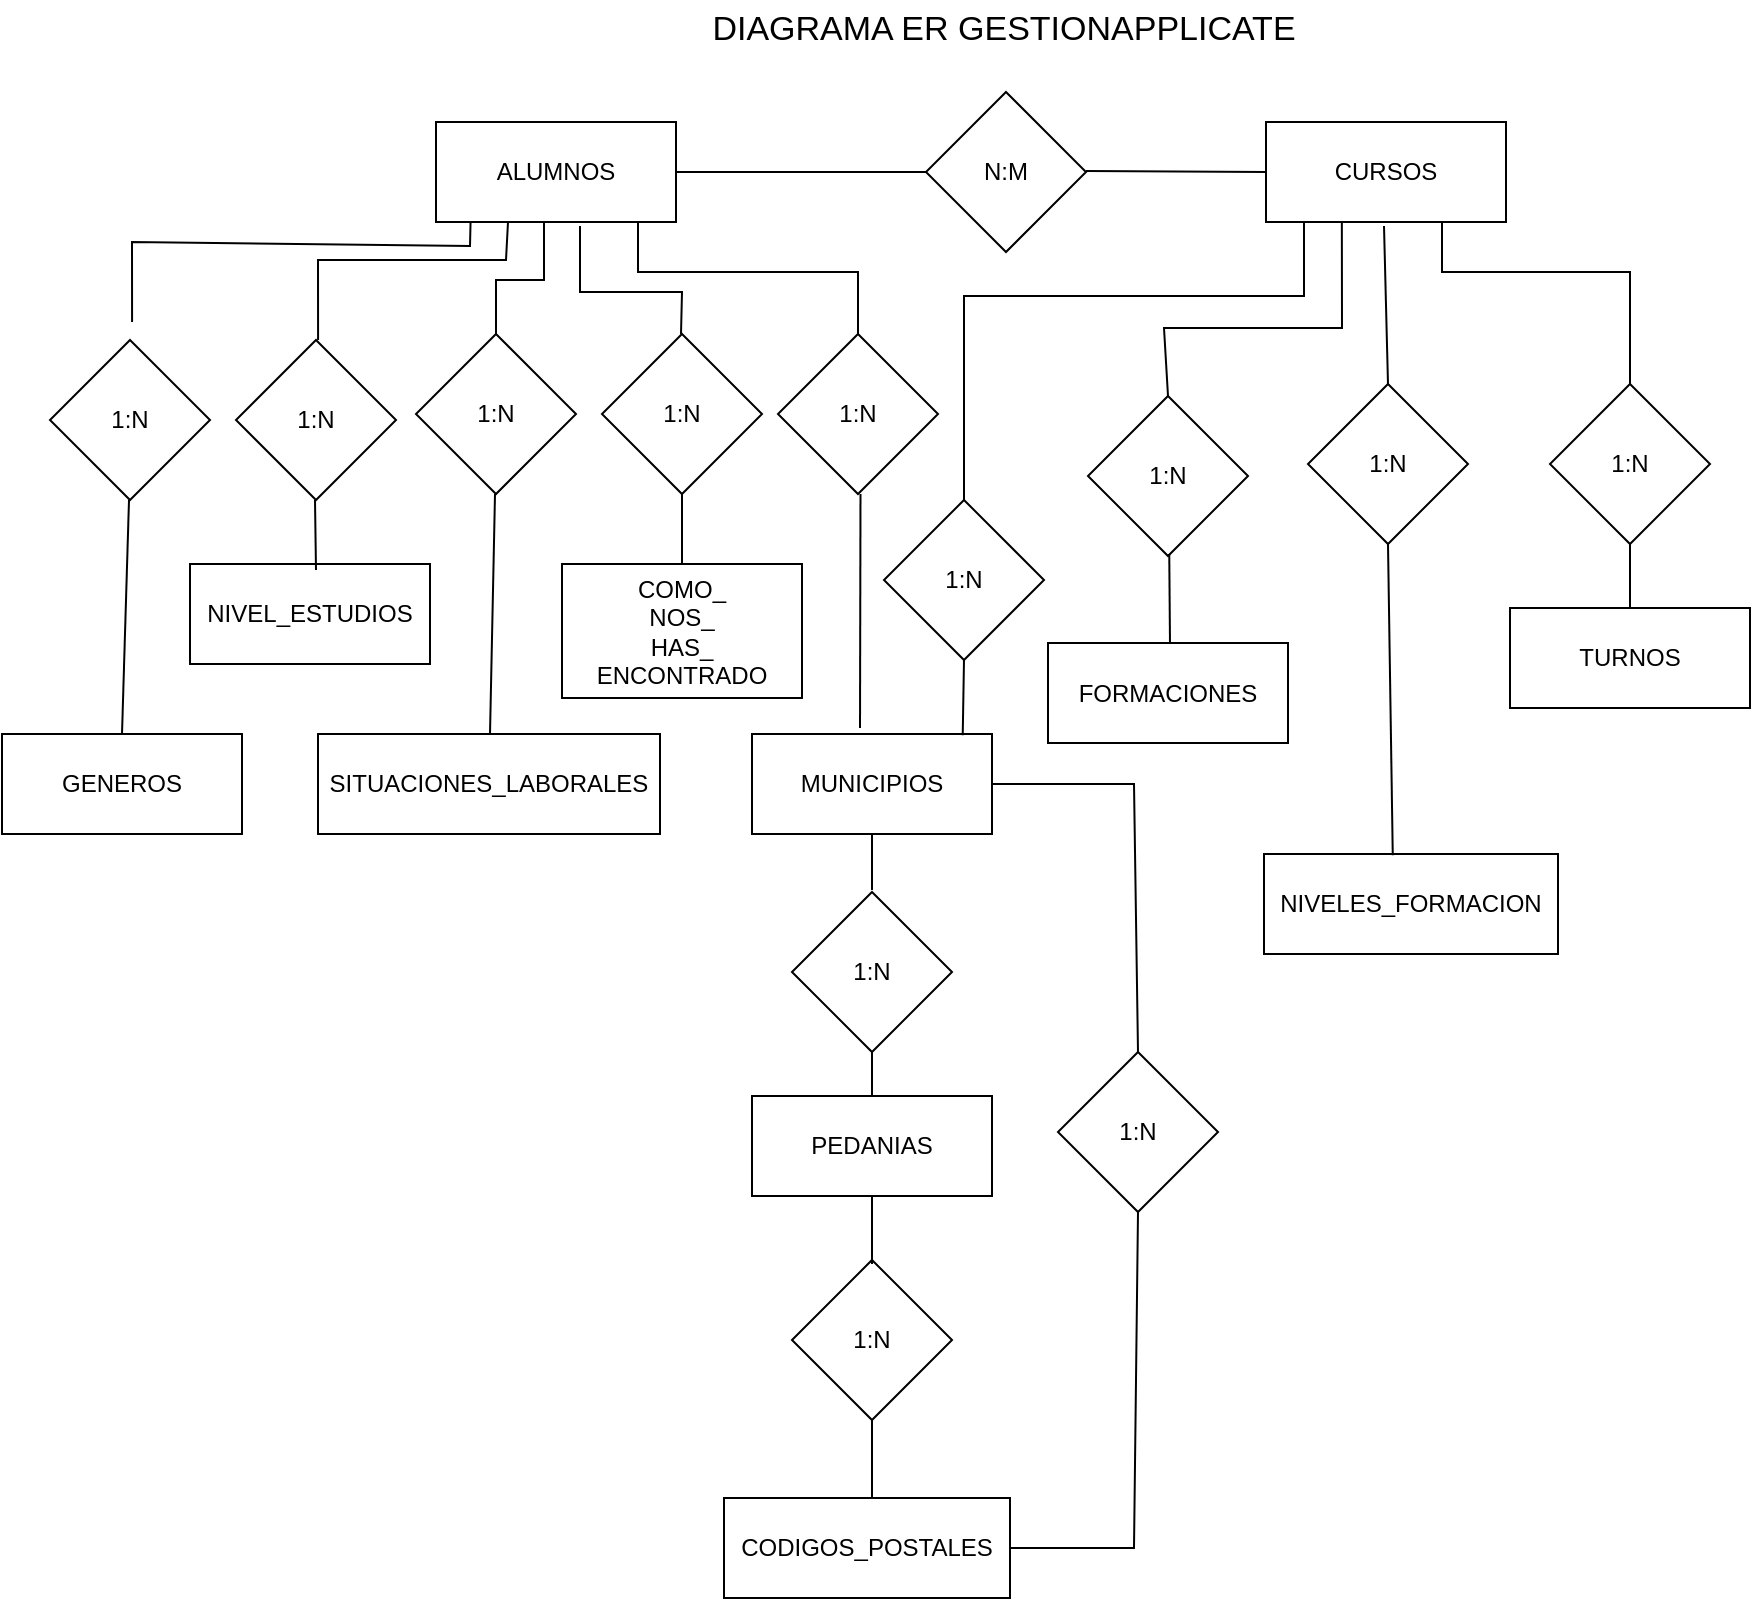 <mxfile version="26.0.9">
  <diagram name="Página-1" id="A1pa1ymi7fslBLvWU7L8">
    <mxGraphModel dx="794" dy="511" grid="0" gridSize="10" guides="1" tooltips="1" connect="1" arrows="1" fold="1" page="1" pageScale="1" pageWidth="1169" pageHeight="827" math="0" shadow="0">
      <root>
        <mxCell id="0" />
        <mxCell id="1" parent="0" />
        <mxCell id="FfkgZ3eScP6iKu62N97c-1" value="NIVEL_ESTUDIOS" style="rounded=0;whiteSpace=wrap;html=1;" parent="1" vertex="1">
          <mxGeometry x="197" y="295" width="120" height="50" as="geometry" />
        </mxCell>
        <mxCell id="FfkgZ3eScP6iKu62N97c-2" value="TURNOS" style="rounded=0;whiteSpace=wrap;html=1;" parent="1" vertex="1">
          <mxGeometry x="857" y="317" width="120" height="50" as="geometry" />
        </mxCell>
        <mxCell id="FfkgZ3eScP6iKu62N97c-4" value="ALUMNOS" style="rounded=0;whiteSpace=wrap;html=1;" parent="1" vertex="1">
          <mxGeometry x="320" y="74" width="120" height="50" as="geometry" />
        </mxCell>
        <mxCell id="FfkgZ3eScP6iKu62N97c-5" value="CURSOS" style="rounded=0;whiteSpace=wrap;html=1;" parent="1" vertex="1">
          <mxGeometry x="735" y="74" width="120" height="50" as="geometry" />
        </mxCell>
        <mxCell id="FfkgZ3eScP6iKu62N97c-11" value="1:N" style="rhombus;whiteSpace=wrap;html=1;" parent="1" vertex="1">
          <mxGeometry x="220" y="183" width="80" height="80" as="geometry" />
        </mxCell>
        <mxCell id="FfkgZ3eScP6iKu62N97c-12" value="N:M" style="rhombus;whiteSpace=wrap;html=1;" parent="1" vertex="1">
          <mxGeometry x="565" y="59" width="80" height="80" as="geometry" />
        </mxCell>
        <mxCell id="FfkgZ3eScP6iKu62N97c-14" value="1:N" style="rhombus;whiteSpace=wrap;html=1;" parent="1" vertex="1">
          <mxGeometry x="646" y="211" width="80" height="80" as="geometry" />
        </mxCell>
        <mxCell id="FfkgZ3eScP6iKu62N97c-17" value="" style="endArrow=none;html=1;rounded=0;entryX=0;entryY=0.5;entryDx=0;entryDy=0;exitX=1;exitY=0.5;exitDx=0;exitDy=0;" parent="1" source="FfkgZ3eScP6iKu62N97c-4" target="FfkgZ3eScP6iKu62N97c-12" edge="1">
          <mxGeometry width="50" height="50" relative="1" as="geometry">
            <mxPoint x="444.5" y="199" as="sourcePoint" />
            <mxPoint x="444.5" y="134" as="targetPoint" />
          </mxGeometry>
        </mxCell>
        <mxCell id="FfkgZ3eScP6iKu62N97c-26" value="" style="endArrow=none;html=1;rounded=0;entryX=0;entryY=0.5;entryDx=0;entryDy=0;exitX=1;exitY=0.5;exitDx=0;exitDy=0;" parent="1" target="FfkgZ3eScP6iKu62N97c-5" edge="1">
          <mxGeometry width="50" height="50" relative="1" as="geometry">
            <mxPoint x="645" y="98.5" as="sourcePoint" />
            <mxPoint x="715" y="98.5" as="targetPoint" />
          </mxGeometry>
        </mxCell>
        <mxCell id="gj-tDrdRBTVCXEATP6wZ-1" value="1:N" style="rhombus;whiteSpace=wrap;html=1;" parent="1" vertex="1">
          <mxGeometry x="310" y="180" width="80" height="80" as="geometry" />
        </mxCell>
        <mxCell id="gj-tDrdRBTVCXEATP6wZ-3" value="1:N" style="rhombus;whiteSpace=wrap;html=1;" parent="1" vertex="1">
          <mxGeometry x="403" y="180" width="80" height="80" as="geometry" />
        </mxCell>
        <mxCell id="gj-tDrdRBTVCXEATP6wZ-4" value="1:N" style="rhombus;whiteSpace=wrap;html=1;" parent="1" vertex="1">
          <mxGeometry x="491" y="180" width="80" height="80" as="geometry" />
        </mxCell>
        <mxCell id="gj-tDrdRBTVCXEATP6wZ-5" value="" style="endArrow=none;html=1;rounded=0;exitX=0.5;exitY=0;exitDx=0;exitDy=0;" parent="1" source="gj-tDrdRBTVCXEATP6wZ-1" edge="1">
          <mxGeometry width="50" height="50" relative="1" as="geometry">
            <mxPoint x="371" y="180" as="sourcePoint" />
            <mxPoint x="374" y="124" as="targetPoint" />
            <Array as="points">
              <mxPoint x="350" y="153" />
              <mxPoint x="374" y="153" />
            </Array>
          </mxGeometry>
        </mxCell>
        <mxCell id="gj-tDrdRBTVCXEATP6wZ-8" value="SITUACIONES_LABORALES" style="rounded=0;whiteSpace=wrap;html=1;" parent="1" vertex="1">
          <mxGeometry x="261" y="380" width="171" height="50" as="geometry" />
        </mxCell>
        <mxCell id="gj-tDrdRBTVCXEATP6wZ-9" value="COMO_&lt;div&gt;NOS_&lt;/div&gt;&lt;div&gt;HAS_&lt;/div&gt;&lt;div&gt;ENCONTRADO&lt;/div&gt;" style="rounded=0;whiteSpace=wrap;html=1;" parent="1" vertex="1">
          <mxGeometry x="383" y="295" width="120" height="67" as="geometry" />
        </mxCell>
        <mxCell id="gj-tDrdRBTVCXEATP6wZ-10" value="MUNICIPIOS" style="rounded=0;whiteSpace=wrap;html=1;" parent="1" vertex="1">
          <mxGeometry x="478" y="380" width="120" height="50" as="geometry" />
        </mxCell>
        <mxCell id="gj-tDrdRBTVCXEATP6wZ-11" value="PEDANIAS" style="rounded=0;whiteSpace=wrap;html=1;" parent="1" vertex="1">
          <mxGeometry x="478" y="561" width="120" height="50" as="geometry" />
        </mxCell>
        <mxCell id="gj-tDrdRBTVCXEATP6wZ-16" value="" style="endArrow=none;html=1;rounded=0;entryX=0.5;entryY=1;entryDx=0;entryDy=0;exitX=0.5;exitY=0;exitDx=0;exitDy=0;" parent="1" edge="1">
          <mxGeometry width="50" height="50" relative="1" as="geometry">
            <mxPoint x="260" y="298" as="sourcePoint" />
            <mxPoint x="259.5" y="263" as="targetPoint" />
          </mxGeometry>
        </mxCell>
        <mxCell id="gj-tDrdRBTVCXEATP6wZ-17" value="" style="endArrow=none;html=1;rounded=0;entryX=0.5;entryY=1;entryDx=0;entryDy=0;" parent="1" edge="1">
          <mxGeometry width="50" height="50" relative="1" as="geometry">
            <mxPoint x="347" y="380" as="sourcePoint" />
            <mxPoint x="349.5" y="260" as="targetPoint" />
          </mxGeometry>
        </mxCell>
        <mxCell id="gj-tDrdRBTVCXEATP6wZ-18" value="" style="endArrow=none;html=1;rounded=0;exitX=0.5;exitY=0;exitDx=0;exitDy=0;entryX=0.5;entryY=1;entryDx=0;entryDy=0;" parent="1" source="gj-tDrdRBTVCXEATP6wZ-9" target="gj-tDrdRBTVCXEATP6wZ-3" edge="1">
          <mxGeometry width="50" height="50" relative="1" as="geometry">
            <mxPoint x="444" y="288" as="sourcePoint" />
            <mxPoint x="444" y="267" as="targetPoint" />
          </mxGeometry>
        </mxCell>
        <mxCell id="gj-tDrdRBTVCXEATP6wZ-20" value="" style="endArrow=none;html=1;rounded=0;entryX=0.5;entryY=1;entryDx=0;entryDy=0;" parent="1" edge="1">
          <mxGeometry width="50" height="50" relative="1" as="geometry">
            <mxPoint x="532" y="377" as="sourcePoint" />
            <mxPoint x="532.25" y="260" as="targetPoint" />
          </mxGeometry>
        </mxCell>
        <mxCell id="gj-tDrdRBTVCXEATP6wZ-21" value="1:N" style="rhombus;whiteSpace=wrap;html=1;" parent="1" vertex="1">
          <mxGeometry x="498" y="459" width="80" height="80" as="geometry" />
        </mxCell>
        <mxCell id="gj-tDrdRBTVCXEATP6wZ-23" value="" style="endArrow=none;html=1;rounded=0;entryX=0.5;entryY=1;entryDx=0;entryDy=0;" parent="1" target="gj-tDrdRBTVCXEATP6wZ-10" edge="1">
          <mxGeometry width="50" height="50" relative="1" as="geometry">
            <mxPoint x="538" y="458" as="sourcePoint" />
            <mxPoint x="538.63" y="460" as="targetPoint" />
          </mxGeometry>
        </mxCell>
        <mxCell id="gj-tDrdRBTVCXEATP6wZ-24" value="" style="endArrow=none;html=1;rounded=0;entryX=0.5;entryY=1;entryDx=0;entryDy=0;" parent="1" target="gj-tDrdRBTVCXEATP6wZ-21" edge="1">
          <mxGeometry width="50" height="50" relative="1" as="geometry">
            <mxPoint x="538" y="561" as="sourcePoint" />
            <mxPoint x="595" y="506" as="targetPoint" />
          </mxGeometry>
        </mxCell>
        <mxCell id="gj-tDrdRBTVCXEATP6wZ-25" value="" style="endArrow=none;html=1;rounded=0;exitX=0.513;exitY=0;exitDx=0;exitDy=0;exitPerimeter=0;" parent="1" edge="1" source="FfkgZ3eScP6iKu62N97c-11">
          <mxGeometry width="50" height="50" relative="1" as="geometry">
            <mxPoint x="261" y="176" as="sourcePoint" />
            <mxPoint x="356" y="124" as="targetPoint" />
            <Array as="points">
              <mxPoint x="261" y="143" />
              <mxPoint x="355" y="143" />
            </Array>
          </mxGeometry>
        </mxCell>
        <mxCell id="gj-tDrdRBTVCXEATP6wZ-26" value="" style="endArrow=none;html=1;rounded=0;" parent="1" edge="1">
          <mxGeometry width="50" height="50" relative="1" as="geometry">
            <mxPoint x="442.5" y="180" as="sourcePoint" />
            <mxPoint x="392" y="126" as="targetPoint" />
            <Array as="points">
              <mxPoint x="443" y="159" />
              <mxPoint x="392" y="159" />
            </Array>
          </mxGeometry>
        </mxCell>
        <mxCell id="gj-tDrdRBTVCXEATP6wZ-27" value="" style="endArrow=none;html=1;rounded=0;exitX=0.5;exitY=0;exitDx=0;exitDy=0;" parent="1" source="gj-tDrdRBTVCXEATP6wZ-4" edge="1">
          <mxGeometry width="50" height="50" relative="1" as="geometry">
            <mxPoint x="531" y="175" as="sourcePoint" />
            <mxPoint x="421" y="124" as="targetPoint" />
            <Array as="points">
              <mxPoint x="531" y="149" />
              <mxPoint x="421" y="149" />
            </Array>
          </mxGeometry>
        </mxCell>
        <mxCell id="gj-tDrdRBTVCXEATP6wZ-28" value="NIVELES_FORMACION" style="rounded=0;whiteSpace=wrap;html=1;" parent="1" vertex="1">
          <mxGeometry x="734" y="440" width="147" height="50" as="geometry" />
        </mxCell>
        <mxCell id="gj-tDrdRBTVCXEATP6wZ-29" value="FORMACIONES" style="rounded=0;whiteSpace=wrap;html=1;" parent="1" vertex="1">
          <mxGeometry x="626" y="334.5" width="120" height="50" as="geometry" />
        </mxCell>
        <mxCell id="gj-tDrdRBTVCXEATP6wZ-31" value="1:N" style="rhombus;whiteSpace=wrap;html=1;" parent="1" vertex="1">
          <mxGeometry x="756" y="205" width="80" height="80" as="geometry" />
        </mxCell>
        <mxCell id="gj-tDrdRBTVCXEATP6wZ-32" value="1:N" style="rhombus;whiteSpace=wrap;html=1;" parent="1" vertex="1">
          <mxGeometry x="877" y="205" width="80" height="80" as="geometry" />
        </mxCell>
        <mxCell id="gj-tDrdRBTVCXEATP6wZ-34" value="" style="endArrow=none;html=1;rounded=0;entryX=0.5;entryY=1;entryDx=0;entryDy=0;" parent="1" edge="1">
          <mxGeometry width="50" height="50" relative="1" as="geometry">
            <mxPoint x="687" y="335" as="sourcePoint" />
            <mxPoint x="686.63" y="290" as="targetPoint" />
          </mxGeometry>
        </mxCell>
        <mxCell id="gj-tDrdRBTVCXEATP6wZ-35" value="" style="endArrow=none;html=1;rounded=0;entryX=0.5;entryY=1;entryDx=0;entryDy=0;exitX=0.438;exitY=0.013;exitDx=0;exitDy=0;exitPerimeter=0;" parent="1" source="gj-tDrdRBTVCXEATP6wZ-28" target="gj-tDrdRBTVCXEATP6wZ-31" edge="1">
          <mxGeometry width="50" height="50" relative="1" as="geometry">
            <mxPoint x="795.87" y="353" as="sourcePoint" />
            <mxPoint x="795.5" y="308" as="targetPoint" />
          </mxGeometry>
        </mxCell>
        <mxCell id="gj-tDrdRBTVCXEATP6wZ-36" value="" style="endArrow=none;html=1;rounded=0;entryX=0.5;entryY=1;entryDx=0;entryDy=0;" parent="1" target="gj-tDrdRBTVCXEATP6wZ-32" edge="1">
          <mxGeometry width="50" height="50" relative="1" as="geometry">
            <mxPoint x="917" y="317" as="sourcePoint" />
            <mxPoint x="917" y="289" as="targetPoint" />
          </mxGeometry>
        </mxCell>
        <mxCell id="gj-tDrdRBTVCXEATP6wZ-37" value="" style="endArrow=none;html=1;rounded=0;entryX=0.316;entryY=1;entryDx=0;entryDy=0;entryPerimeter=0;exitX=0.5;exitY=0;exitDx=0;exitDy=0;" parent="1" source="FfkgZ3eScP6iKu62N97c-14" target="FfkgZ3eScP6iKu62N97c-5" edge="1">
          <mxGeometry width="50" height="50" relative="1" as="geometry">
            <mxPoint x="691" y="183" as="sourcePoint" />
            <mxPoint x="772.96" y="130" as="targetPoint" />
            <Array as="points">
              <mxPoint x="684" y="177" />
              <mxPoint x="773" y="177" />
            </Array>
          </mxGeometry>
        </mxCell>
        <mxCell id="gj-tDrdRBTVCXEATP6wZ-38" value="" style="endArrow=none;html=1;rounded=0;exitX=0.5;exitY=0;exitDx=0;exitDy=0;" parent="1" source="gj-tDrdRBTVCXEATP6wZ-31" edge="1">
          <mxGeometry width="50" height="50" relative="1" as="geometry">
            <mxPoint x="794" y="168" as="sourcePoint" />
            <mxPoint x="794" y="126" as="targetPoint" />
          </mxGeometry>
        </mxCell>
        <mxCell id="gj-tDrdRBTVCXEATP6wZ-39" value="" style="endArrow=none;html=1;rounded=0;exitX=0.5;exitY=0;exitDx=0;exitDy=0;" parent="1" source="gj-tDrdRBTVCXEATP6wZ-32" edge="1">
          <mxGeometry width="50" height="50" relative="1" as="geometry">
            <mxPoint x="933" y="175" as="sourcePoint" />
            <mxPoint x="823" y="124" as="targetPoint" />
            <Array as="points">
              <mxPoint x="917" y="149" />
              <mxPoint x="823" y="149" />
            </Array>
          </mxGeometry>
        </mxCell>
        <mxCell id="gj-tDrdRBTVCXEATP6wZ-40" value="" style="endArrow=none;html=1;rounded=0;entryX=0.192;entryY=1.033;entryDx=0;entryDy=0;entryPerimeter=0;" parent="1" edge="1">
          <mxGeometry width="50" height="50" relative="1" as="geometry">
            <mxPoint x="584" y="263" as="sourcePoint" />
            <mxPoint x="754" y="124" as="targetPoint" />
            <Array as="points">
              <mxPoint x="584" y="161" />
              <mxPoint x="754" y="161" />
            </Array>
          </mxGeometry>
        </mxCell>
        <mxCell id="gj-tDrdRBTVCXEATP6wZ-42" value="" style="endArrow=none;html=1;rounded=0;exitX=0.878;exitY=0.013;exitDx=0;exitDy=0;exitPerimeter=0;entryX=0.5;entryY=1;entryDx=0;entryDy=0;" parent="1" source="gj-tDrdRBTVCXEATP6wZ-10" target="gj-tDrdRBTVCXEATP6wZ-41" edge="1">
          <mxGeometry width="50" height="50" relative="1" as="geometry">
            <mxPoint x="583" y="414" as="sourcePoint" />
            <mxPoint x="583" y="346" as="targetPoint" />
            <Array as="points" />
          </mxGeometry>
        </mxCell>
        <mxCell id="gj-tDrdRBTVCXEATP6wZ-41" value="1:N" style="rhombus;whiteSpace=wrap;html=1;" parent="1" vertex="1">
          <mxGeometry x="544" y="263" width="80" height="80" as="geometry" />
        </mxCell>
        <mxCell id="gj-tDrdRBTVCXEATP6wZ-43" value="CODIGOS_POSTALES" style="rounded=0;whiteSpace=wrap;html=1;" parent="1" vertex="1">
          <mxGeometry x="464" y="762" width="143" height="50" as="geometry" />
        </mxCell>
        <mxCell id="gj-tDrdRBTVCXEATP6wZ-44" value="1:N" style="rhombus;whiteSpace=wrap;html=1;" parent="1" vertex="1">
          <mxGeometry x="498" y="643" width="80" height="80" as="geometry" />
        </mxCell>
        <mxCell id="gj-tDrdRBTVCXEATP6wZ-45" value="" style="endArrow=none;html=1;rounded=0;entryX=0.5;entryY=1;entryDx=0;entryDy=0;" parent="1" target="gj-tDrdRBTVCXEATP6wZ-44" edge="1">
          <mxGeometry width="50" height="50" relative="1" as="geometry">
            <mxPoint x="538" y="762" as="sourcePoint" />
            <mxPoint x="595" y="724" as="targetPoint" />
          </mxGeometry>
        </mxCell>
        <mxCell id="gj-tDrdRBTVCXEATP6wZ-46" value="" style="endArrow=none;html=1;rounded=0;entryX=0.5;entryY=1;entryDx=0;entryDy=0;" parent="1" target="gj-tDrdRBTVCXEATP6wZ-11" edge="1">
          <mxGeometry width="50" height="50" relative="1" as="geometry">
            <mxPoint x="538" y="645" as="sourcePoint" />
            <mxPoint x="539" y="684" as="targetPoint" />
          </mxGeometry>
        </mxCell>
        <mxCell id="gj-tDrdRBTVCXEATP6wZ-49" value="1:N" style="rhombus;whiteSpace=wrap;html=1;" parent="1" vertex="1">
          <mxGeometry x="631" y="539" width="80" height="80" as="geometry" />
        </mxCell>
        <mxCell id="gj-tDrdRBTVCXEATP6wZ-50" value="" style="endArrow=none;html=1;rounded=0;entryX=0.5;entryY=1;entryDx=0;entryDy=0;exitX=1;exitY=0.5;exitDx=0;exitDy=0;" parent="1" source="gj-tDrdRBTVCXEATP6wZ-43" target="gj-tDrdRBTVCXEATP6wZ-49" edge="1">
          <mxGeometry width="50" height="50" relative="1" as="geometry">
            <mxPoint x="538" y="1003" as="sourcePoint" />
            <mxPoint x="595" y="925" as="targetPoint" />
            <Array as="points">
              <mxPoint x="669" y="787" />
            </Array>
          </mxGeometry>
        </mxCell>
        <mxCell id="gj-tDrdRBTVCXEATP6wZ-52" value="&lt;font style=&quot;font-size: 17px;&quot;&gt;DIAGRAMA ER GESTIONAPPLICATE&lt;/font&gt;" style="text;html=1;align=center;verticalAlign=middle;whiteSpace=wrap;rounded=0;" parent="1" vertex="1">
          <mxGeometry x="307" y="13" width="594" height="30" as="geometry" />
        </mxCell>
        <mxCell id="X2SqLympnsvWea9J98yf-2" value="" style="endArrow=none;html=1;rounded=0;entryX=0.5;entryY=0;entryDx=0;entryDy=0;exitX=1;exitY=0.5;exitDx=0;exitDy=0;" parent="1" source="gj-tDrdRBTVCXEATP6wZ-10" target="gj-tDrdRBTVCXEATP6wZ-49" edge="1">
          <mxGeometry width="50" height="50" relative="1" as="geometry">
            <mxPoint x="548" y="608" as="sourcePoint" />
            <mxPoint x="548" y="577" as="targetPoint" />
            <Array as="points">
              <mxPoint x="669" y="405" />
            </Array>
          </mxGeometry>
        </mxCell>
        <mxCell id="yYhse_PblGT1abDbi2v_-3" value="GENEROS" style="rounded=0;whiteSpace=wrap;html=1;" vertex="1" parent="1">
          <mxGeometry x="103" y="380" width="120" height="50" as="geometry" />
        </mxCell>
        <mxCell id="yYhse_PblGT1abDbi2v_-4" value="1:N" style="rhombus;whiteSpace=wrap;html=1;" vertex="1" parent="1">
          <mxGeometry x="127" y="183" width="80" height="80" as="geometry" />
        </mxCell>
        <mxCell id="yYhse_PblGT1abDbi2v_-5" value="" style="endArrow=none;html=1;rounded=0;entryX=0.5;entryY=1;entryDx=0;entryDy=0;exitX=0.5;exitY=0;exitDx=0;exitDy=0;" edge="1" parent="1" source="yYhse_PblGT1abDbi2v_-3">
          <mxGeometry width="50" height="50" relative="1" as="geometry">
            <mxPoint x="167" y="298" as="sourcePoint" />
            <mxPoint x="166.5" y="263" as="targetPoint" />
          </mxGeometry>
        </mxCell>
        <mxCell id="yYhse_PblGT1abDbi2v_-6" value="" style="endArrow=none;html=1;rounded=0;exitX=0.513;exitY=0;exitDx=0;exitDy=0;exitPerimeter=0;entryX=0.144;entryY=1;entryDx=0;entryDy=0;entryPerimeter=0;" edge="1" parent="1" target="FfkgZ3eScP6iKu62N97c-4">
          <mxGeometry width="50" height="50" relative="1" as="geometry">
            <mxPoint x="168.04" y="174" as="sourcePoint" />
            <mxPoint x="263" y="115" as="targetPoint" />
            <Array as="points">
              <mxPoint x="168" y="134" />
              <mxPoint x="337" y="136" />
            </Array>
          </mxGeometry>
        </mxCell>
      </root>
    </mxGraphModel>
  </diagram>
</mxfile>
